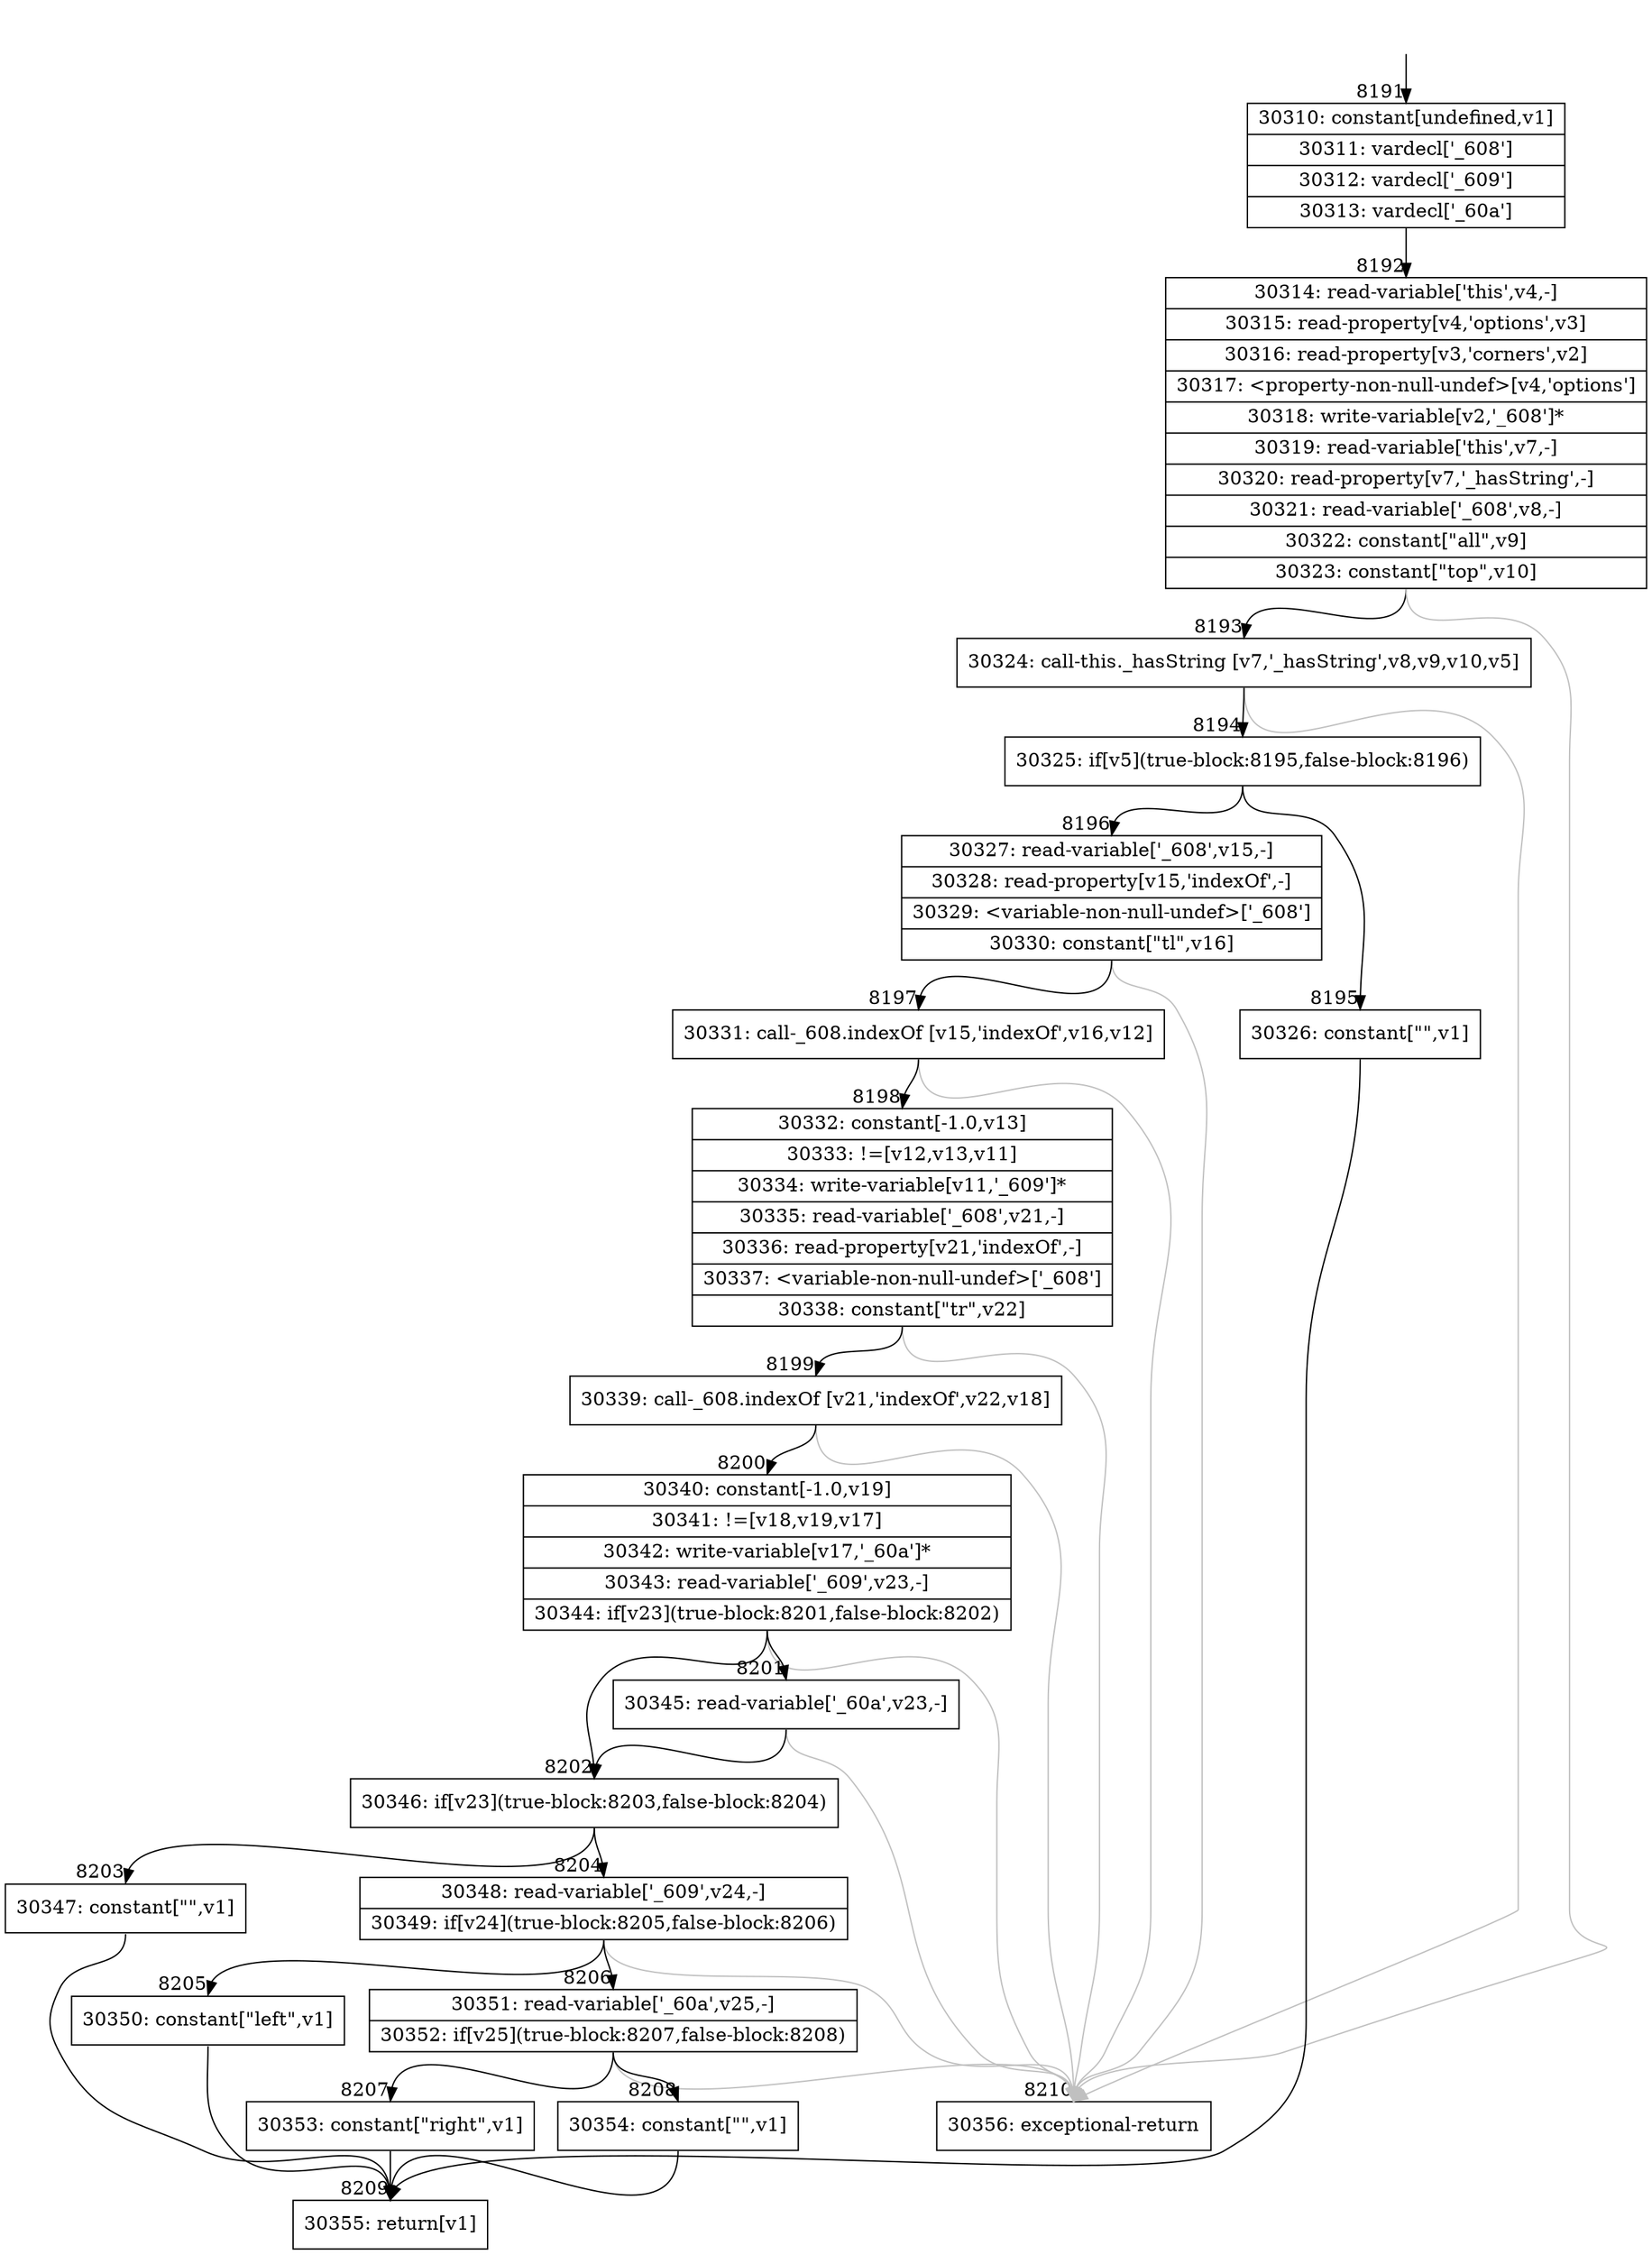 digraph {
rankdir="TD"
BB_entry539[shape=none,label=""];
BB_entry539 -> BB8191 [tailport=s, headport=n, headlabel="    8191"]
BB8191 [shape=record label="{30310: constant[undefined,v1]|30311: vardecl['_608']|30312: vardecl['_609']|30313: vardecl['_60a']}" ] 
BB8191 -> BB8192 [tailport=s, headport=n, headlabel="      8192"]
BB8192 [shape=record label="{30314: read-variable['this',v4,-]|30315: read-property[v4,'options',v3]|30316: read-property[v3,'corners',v2]|30317: \<property-non-null-undef\>[v4,'options']|30318: write-variable[v2,'_608']*|30319: read-variable['this',v7,-]|30320: read-property[v7,'_hasString',-]|30321: read-variable['_608',v8,-]|30322: constant[\"all\",v9]|30323: constant[\"top\",v10]}" ] 
BB8192 -> BB8193 [tailport=s, headport=n, headlabel="      8193"]
BB8192 -> BB8210 [tailport=s, headport=n, color=gray, headlabel="      8210"]
BB8193 [shape=record label="{30324: call-this._hasString [v7,'_hasString',v8,v9,v10,v5]}" ] 
BB8193 -> BB8194 [tailport=s, headport=n, headlabel="      8194"]
BB8193 -> BB8210 [tailport=s, headport=n, color=gray]
BB8194 [shape=record label="{30325: if[v5](true-block:8195,false-block:8196)}" ] 
BB8194 -> BB8195 [tailport=s, headport=n, headlabel="      8195"]
BB8194 -> BB8196 [tailport=s, headport=n, headlabel="      8196"]
BB8195 [shape=record label="{30326: constant[\"\",v1]}" ] 
BB8195 -> BB8209 [tailport=s, headport=n, headlabel="      8209"]
BB8196 [shape=record label="{30327: read-variable['_608',v15,-]|30328: read-property[v15,'indexOf',-]|30329: \<variable-non-null-undef\>['_608']|30330: constant[\"tl\",v16]}" ] 
BB8196 -> BB8197 [tailport=s, headport=n, headlabel="      8197"]
BB8196 -> BB8210 [tailport=s, headport=n, color=gray]
BB8197 [shape=record label="{30331: call-_608.indexOf [v15,'indexOf',v16,v12]}" ] 
BB8197 -> BB8198 [tailport=s, headport=n, headlabel="      8198"]
BB8197 -> BB8210 [tailport=s, headport=n, color=gray]
BB8198 [shape=record label="{30332: constant[-1.0,v13]|30333: !=[v12,v13,v11]|30334: write-variable[v11,'_609']*|30335: read-variable['_608',v21,-]|30336: read-property[v21,'indexOf',-]|30337: \<variable-non-null-undef\>['_608']|30338: constant[\"tr\",v22]}" ] 
BB8198 -> BB8199 [tailport=s, headport=n, headlabel="      8199"]
BB8198 -> BB8210 [tailport=s, headport=n, color=gray]
BB8199 [shape=record label="{30339: call-_608.indexOf [v21,'indexOf',v22,v18]}" ] 
BB8199 -> BB8200 [tailport=s, headport=n, headlabel="      8200"]
BB8199 -> BB8210 [tailport=s, headport=n, color=gray]
BB8200 [shape=record label="{30340: constant[-1.0,v19]|30341: !=[v18,v19,v17]|30342: write-variable[v17,'_60a']*|30343: read-variable['_609',v23,-]|30344: if[v23](true-block:8201,false-block:8202)}" ] 
BB8200 -> BB8202 [tailport=s, headport=n, headlabel="      8202"]
BB8200 -> BB8201 [tailport=s, headport=n, headlabel="      8201"]
BB8200 -> BB8210 [tailport=s, headport=n, color=gray]
BB8201 [shape=record label="{30345: read-variable['_60a',v23,-]}" ] 
BB8201 -> BB8202 [tailport=s, headport=n]
BB8201 -> BB8210 [tailport=s, headport=n, color=gray]
BB8202 [shape=record label="{30346: if[v23](true-block:8203,false-block:8204)}" ] 
BB8202 -> BB8203 [tailport=s, headport=n, headlabel="      8203"]
BB8202 -> BB8204 [tailport=s, headport=n, headlabel="      8204"]
BB8203 [shape=record label="{30347: constant[\"\",v1]}" ] 
BB8203 -> BB8209 [tailport=s, headport=n]
BB8204 [shape=record label="{30348: read-variable['_609',v24,-]|30349: if[v24](true-block:8205,false-block:8206)}" ] 
BB8204 -> BB8205 [tailport=s, headport=n, headlabel="      8205"]
BB8204 -> BB8206 [tailport=s, headport=n, headlabel="      8206"]
BB8204 -> BB8210 [tailport=s, headport=n, color=gray]
BB8205 [shape=record label="{30350: constant[\"left\",v1]}" ] 
BB8205 -> BB8209 [tailport=s, headport=n]
BB8206 [shape=record label="{30351: read-variable['_60a',v25,-]|30352: if[v25](true-block:8207,false-block:8208)}" ] 
BB8206 -> BB8207 [tailport=s, headport=n, headlabel="      8207"]
BB8206 -> BB8208 [tailport=s, headport=n, headlabel="      8208"]
BB8206 -> BB8210 [tailport=s, headport=n, color=gray]
BB8207 [shape=record label="{30353: constant[\"right\",v1]}" ] 
BB8207 -> BB8209 [tailport=s, headport=n]
BB8208 [shape=record label="{30354: constant[\"\",v1]}" ] 
BB8208 -> BB8209 [tailport=s, headport=n]
BB8209 [shape=record label="{30355: return[v1]}" ] 
BB8210 [shape=record label="{30356: exceptional-return}" ] 
//#$~ 5885
}
